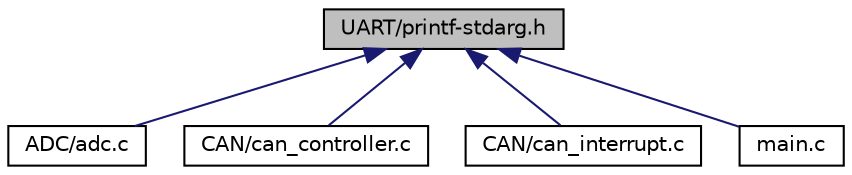 digraph "UART/printf-stdarg.h"
{
 // LATEX_PDF_SIZE
  edge [fontname="Helvetica",fontsize="10",labelfontname="Helvetica",labelfontsize="10"];
  node [fontname="Helvetica",fontsize="10",shape=record];
  Node1 [label="UART/printf-stdarg.h",height=0.2,width=0.4,color="black", fillcolor="grey75", style="filled", fontcolor="black",tooltip=" "];
  Node1 -> Node2 [dir="back",color="midnightblue",fontsize="10",style="solid",fontname="Helvetica"];
  Node2 [label="ADC/adc.c",height=0.2,width=0.4,color="black", fillcolor="white", style="filled",URL="$adc_8c_source.html",tooltip=" "];
  Node1 -> Node3 [dir="back",color="midnightblue",fontsize="10",style="solid",fontname="Helvetica"];
  Node3 [label="CAN/can_controller.c",height=0.2,width=0.4,color="black", fillcolor="white", style="filled",URL="$can__controller_8c_source.html",tooltip=" "];
  Node1 -> Node4 [dir="back",color="midnightblue",fontsize="10",style="solid",fontname="Helvetica"];
  Node4 [label="CAN/can_interrupt.c",height=0.2,width=0.4,color="black", fillcolor="white", style="filled",URL="$can__interrupt_8c_source.html",tooltip=" "];
  Node1 -> Node5 [dir="back",color="midnightblue",fontsize="10",style="solid",fontname="Helvetica"];
  Node5 [label="main.c",height=0.2,width=0.4,color="black", fillcolor="white", style="filled",URL="$main_8c.html",tooltip="The main application of the ATSAME3X8E for this project."];
}
